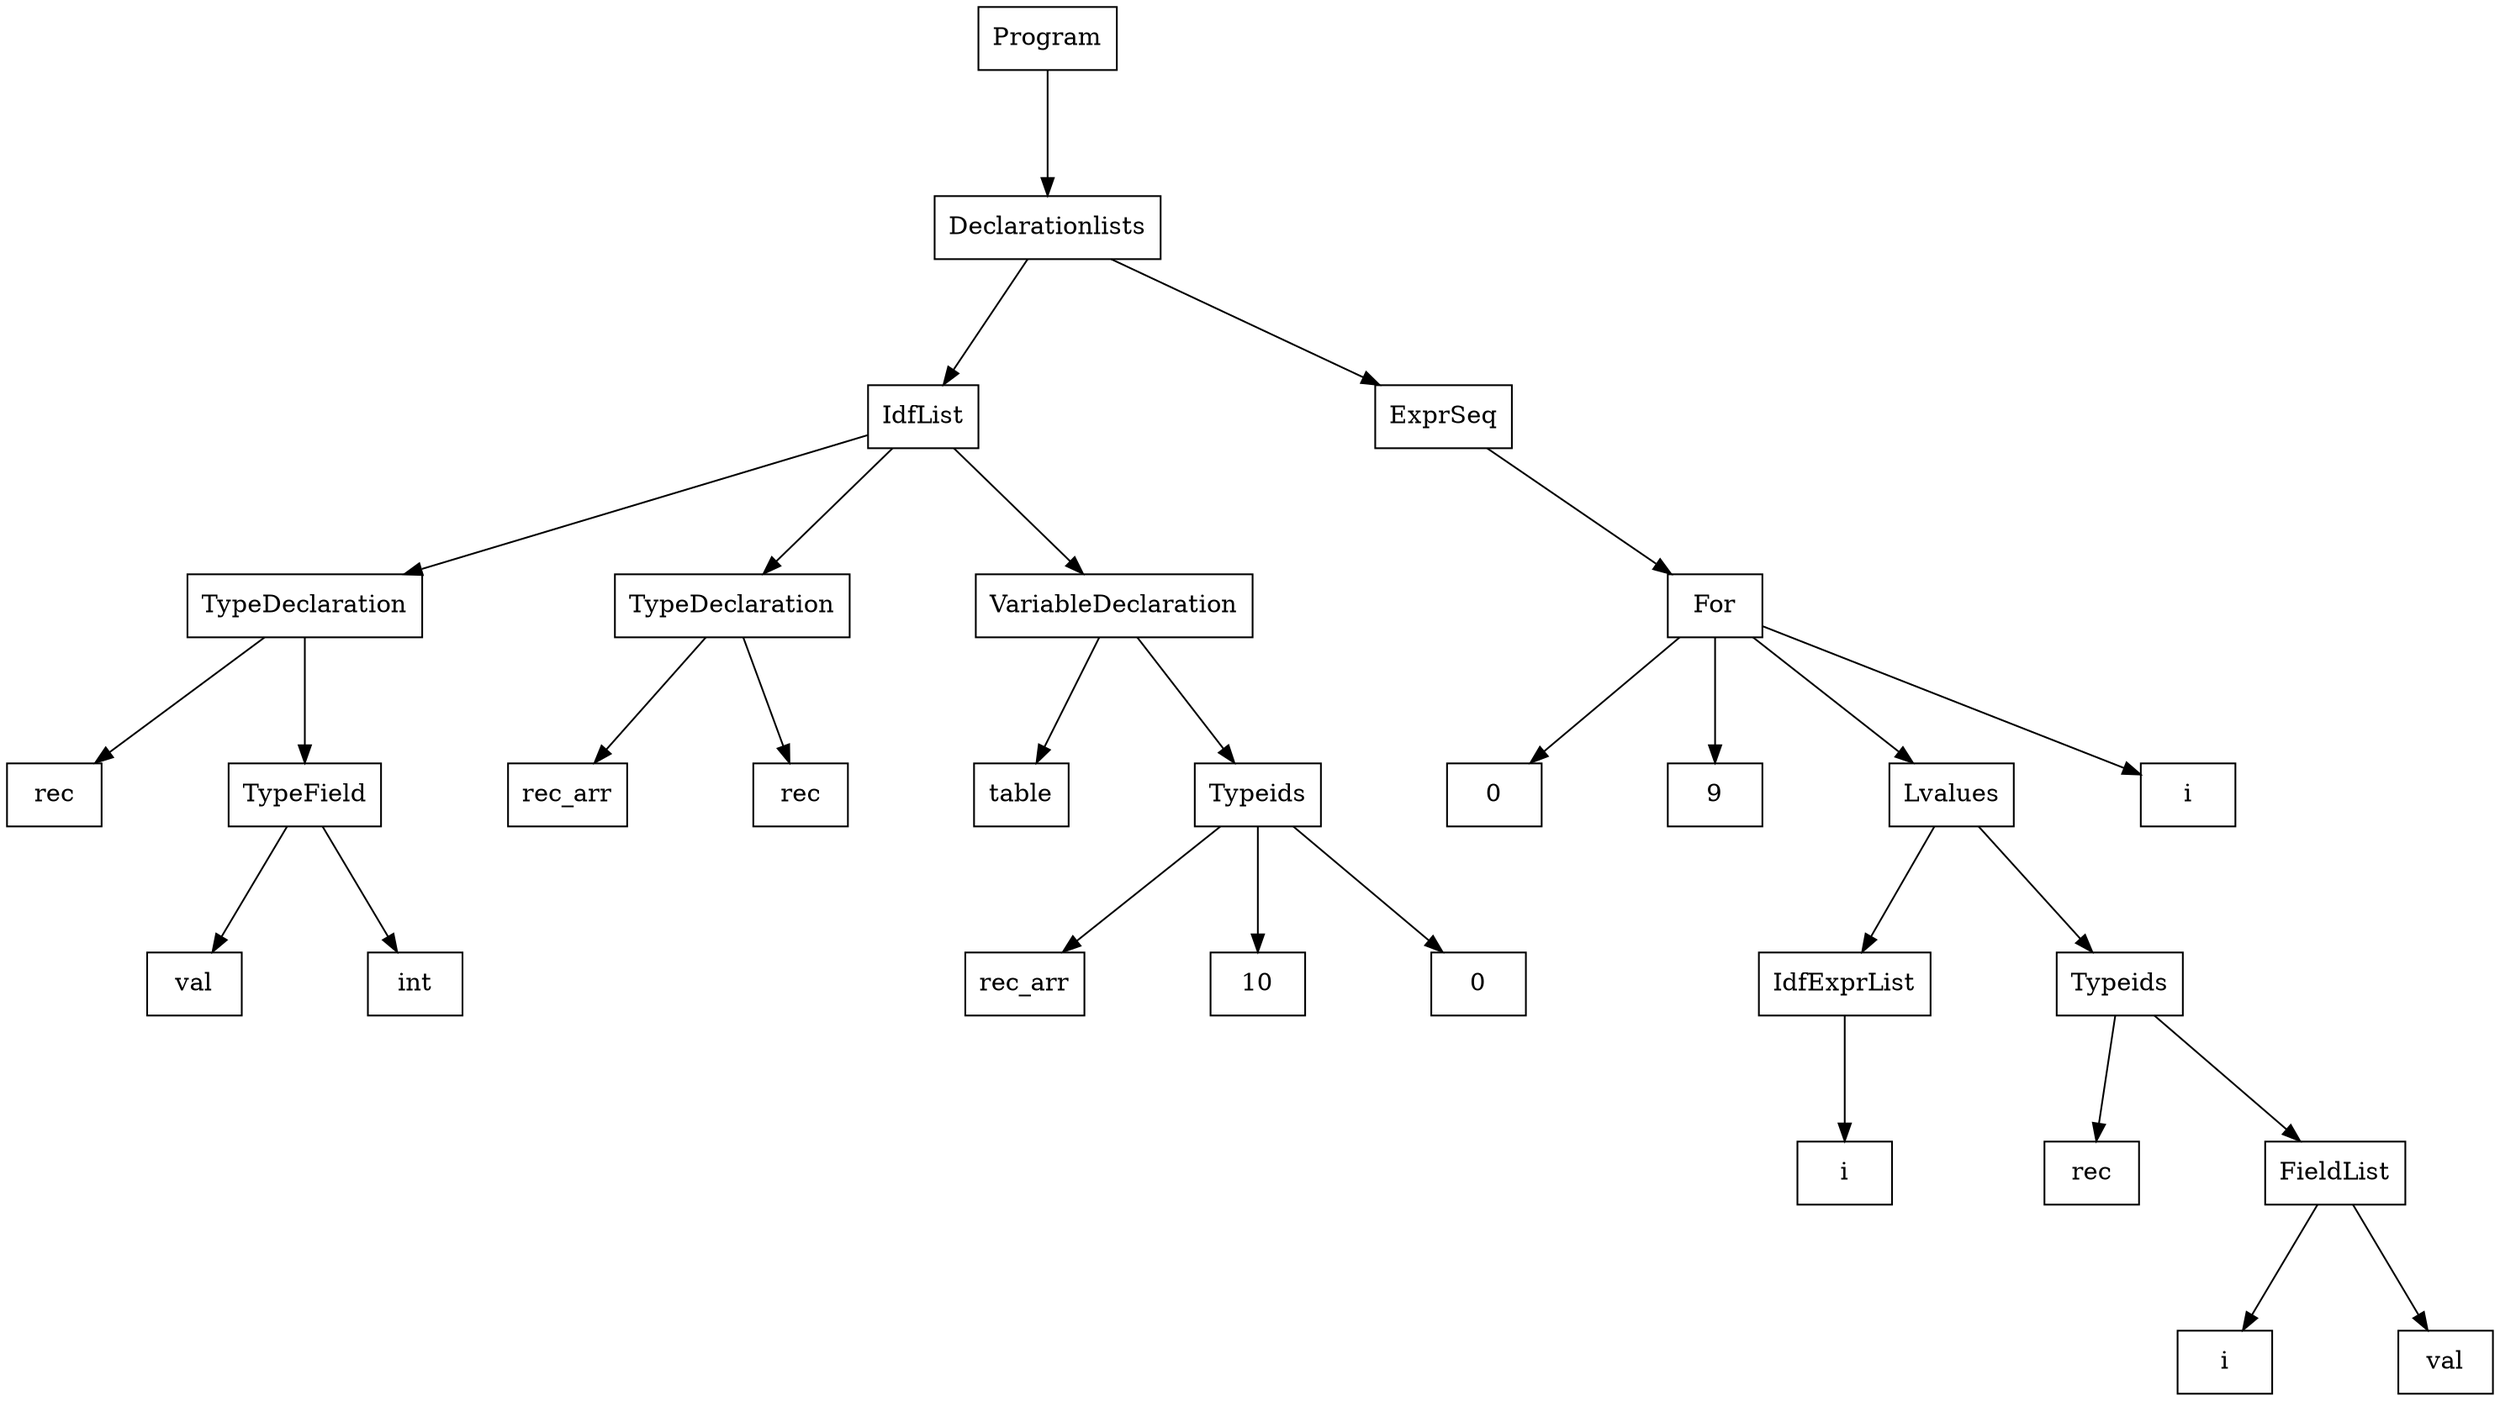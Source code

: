 digraph "ast"{

	nodesep=1;
	ranksep=1;

	N2 [label="IdfList", shape="box"];
	N4 [label="rec", shape="box"];
	N6 [label="val", shape="box"];
	N7 [label="int", shape="box"];
	N5 [label="TypeField", shape="box"];
	N3 [label="TypeDeclaration", shape="box"];
	N9 [label="rec_arr", shape="box"];
	N10 [label="rec", shape="box"];
	N8 [label="TypeDeclaration", shape="box"];
	N12 [label="table", shape="box"];
	N14 [label="rec_arr", shape="box"];
	N15 [label="10", shape="box"];
	N16 [label="0", shape="box"];
	N13 [label="Typeids", shape="box"];
	N11 [label="VariableDeclaration", shape="box"];
	N17 [label="ExprSeq", shape="box"];
	N19 [label="0", shape="box"];
	N20 [label="9", shape="box"];
	N22 [label="IdfExprList", shape="box"];
	N23 [label="i", shape="box"];
	N25 [label="rec", shape="box"];
	N26 [label="FieldList", shape="box"];
	N27 [label="i", shape="box"];
	N28 [label="val", shape="box"];
	N24 [label="Typeids", shape="box"];
	N21 [label="Lvalues", shape="box"];
	N29 [label="i", shape="box"];
	N18 [label="For", shape="box"];
	N1 [label="Declarationlists", shape="box"];
	N0 [label="Program", shape="box"];

	N5 -> N6; 
	N5 -> N7; 
	N3 -> N4; 
	N3 -> N5; 
	N2 -> N3; 
	N8 -> N9; 
	N8 -> N10; 
	N2 -> N8; 
	N13 -> N14; 
	N13 -> N15; 
	N13 -> N16; 
	N11 -> N12; 
	N11 -> N13; 
	N2 -> N11; 
	N22 -> N23; 
	N26 -> N27; 
	N26 -> N28; 
	N24 -> N25; 
	N24 -> N26; 
	N21 -> N22; 
	N21 -> N24; 
	N18 -> N19; 
	N18 -> N20; 
	N18 -> N21; 
	N18 -> N29; 
	N17 -> N18; 
	N1 -> N2; 
	N1 -> N17; 
	N0 -> N1; 
}